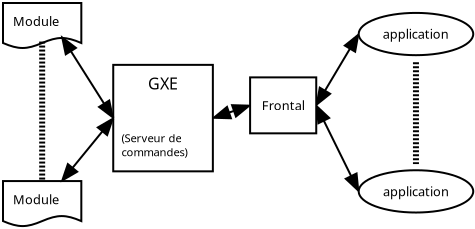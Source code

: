 <?xml version="1.0"?>
<diagram xmlns:dia="http://www.lysator.liu.se/~alla/dia/">
  <diagramdata>
    <attribute name="background">
      <color val="#ffffff"/>
    </attribute>
    <attribute name="paper">
      <composite type="paper">
        <attribute name="name">
          <string>#A4#</string>
        </attribute>
        <attribute name="tmargin">
          <real val="2.82"/>
        </attribute>
        <attribute name="bmargin">
          <real val="2.82"/>
        </attribute>
        <attribute name="lmargin">
          <real val="2.82"/>
        </attribute>
        <attribute name="rmargin">
          <real val="2.82"/>
        </attribute>
        <attribute name="is_portrait">
          <boolean val="false"/>
        </attribute>
        <attribute name="scaling">
          <real val="1"/>
        </attribute>
        <attribute name="fitto">
          <boolean val="false"/>
        </attribute>
      </composite>
    </attribute>
    <attribute name="grid">
      <composite type="grid">
        <attribute name="width_x">
          <real val="1"/>
        </attribute>
        <attribute name="width_y">
          <real val="1"/>
        </attribute>
        <attribute name="visible_x">
          <int val="1"/>
        </attribute>
        <attribute name="visible_y">
          <int val="1"/>
        </attribute>
      </composite>
    </attribute>
    <attribute name="guides">
      <composite type="guides">
        <attribute name="hguides"/>
        <attribute name="vguides"/>
      </composite>
    </attribute>
  </diagramdata>
  <layer name="Background" visible="true">
    <object type="Standard - Line" version="0" id="O0">
      <attribute name="obj_pos">
        <point val="18.005,3.249"/>
      </attribute>
      <attribute name="obj_bb">
        <rectangle val="15.233,2.599;18.655,7.465"/>
      </attribute>
      <attribute name="conn_endpoints">
        <point val="18.005,3.249"/>
        <point val="15.883,6.815"/>
      </attribute>
      <attribute name="numcp">
        <int val="1"/>
      </attribute>
      <attribute name="start_arrow">
        <enum val="3"/>
      </attribute>
      <attribute name="start_arrow_length">
        <real val="0.8"/>
      </attribute>
      <attribute name="start_arrow_width">
        <real val="0.6"/>
      </attribute>
      <attribute name="end_arrow">
        <enum val="3"/>
      </attribute>
      <attribute name="end_arrow_length">
        <real val="0.8"/>
      </attribute>
      <attribute name="end_arrow_width">
        <real val="0.6"/>
      </attribute>
      <connections>
        <connection handle="0" to="O4" connection="3"/>
        <connection handle="1" to="O16" connection="4"/>
      </connections>
    </object>
    <object type="Standard - Line" version="0" id="O1">
      <attribute name="obj_pos">
        <point val="18.005,11.117"/>
      </attribute>
      <attribute name="obj_bb">
        <rectangle val="15.233,6.165;18.655,11.767"/>
      </attribute>
      <attribute name="conn_endpoints">
        <point val="18.005,11.117"/>
        <point val="15.883,6.815"/>
      </attribute>
      <attribute name="numcp">
        <int val="1"/>
      </attribute>
      <attribute name="start_arrow">
        <enum val="3"/>
      </attribute>
      <attribute name="start_arrow_length">
        <real val="0.8"/>
      </attribute>
      <attribute name="start_arrow_width">
        <real val="0.6"/>
      </attribute>
      <attribute name="end_arrow">
        <enum val="3"/>
      </attribute>
      <attribute name="end_arrow_length">
        <real val="0.8"/>
      </attribute>
      <attribute name="end_arrow_width">
        <real val="0.6"/>
      </attribute>
      <connections>
        <connection handle="0" to="O6" connection="3"/>
        <connection handle="1" to="O16" connection="4"/>
      </connections>
    </object>
    <object type="Standard - Line" version="0" id="O2">
      <attribute name="obj_pos">
        <point val="12.576,6.815"/>
      </attribute>
      <attribute name="obj_bb">
        <rectangle val="10.065,6.165;13.226,8.103"/>
      </attribute>
      <attribute name="conn_endpoints">
        <point val="12.576,6.815"/>
        <point val="10.715,7.453"/>
      </attribute>
      <attribute name="numcp">
        <int val="1"/>
      </attribute>
      <attribute name="start_arrow">
        <enum val="3"/>
      </attribute>
      <attribute name="start_arrow_length">
        <real val="0.8"/>
      </attribute>
      <attribute name="start_arrow_width">
        <real val="0.6"/>
      </attribute>
      <attribute name="end_arrow">
        <enum val="3"/>
      </attribute>
      <attribute name="end_arrow_length">
        <real val="0.8"/>
      </attribute>
      <attribute name="end_arrow_width">
        <real val="0.6"/>
      </attribute>
      <connections>
        <connection handle="0" to="O16" connection="3"/>
        <connection handle="1" to="O9" connection="4"/>
      </connections>
    </object>
    <group>
      <object type="Standard - Line" version="0" id="O3">
        <attribute name="obj_pos">
          <point val="20.869,4.66"/>
        </attribute>
        <attribute name="obj_bb">
          <rectangle val="20.719,4.51;21.019,9.901"/>
        </attribute>
        <attribute name="conn_endpoints">
          <point val="20.869,4.66"/>
          <point val="20.869,9.751"/>
        </attribute>
        <attribute name="numcp">
          <int val="1"/>
        </attribute>
        <attribute name="line_width">
          <real val="0.3"/>
        </attribute>
        <attribute name="line_style">
          <enum val="4"/>
        </attribute>
      </object>
      <group>
        <object type="Standard - Ellipse" version="0" id="O4">
          <attribute name="obj_pos">
            <point val="18.005,2.193"/>
          </attribute>
          <attribute name="obj_bb">
            <rectangle val="17.955,2.143;23.783,4.356"/>
          </attribute>
          <attribute name="elem_corner">
            <point val="18.005,2.193"/>
          </attribute>
          <attribute name="elem_width">
            <real val="5.728"/>
          </attribute>
          <attribute name="elem_height">
            <real val="2.114"/>
          </attribute>
        </object>
        <object type="Standard - Text" version="0" id="O5">
          <attribute name="obj_pos">
            <point val="20.869,3.489"/>
          </attribute>
          <attribute name="obj_bb">
            <rectangle val="18.902,2.849;22.835,3.649"/>
          </attribute>
          <attribute name="text">
            <composite type="text">
              <attribute name="string">
                <string>#application#</string>
              </attribute>
              <attribute name="font">
                <font name="Helvetica"/>
              </attribute>
              <attribute name="height">
                <real val="0.8"/>
              </attribute>
              <attribute name="pos">
                <point val="20.869,3.489"/>
              </attribute>
              <attribute name="color">
                <color val="#000000"/>
              </attribute>
              <attribute name="alignment">
                <enum val="1"/>
              </attribute>
            </composite>
          </attribute>
        </object>
      </group>
      <group>
        <object type="Standard - Ellipse" version="0" id="O6">
          <attribute name="obj_pos">
            <point val="18.005,10.06"/>
          </attribute>
          <attribute name="obj_bb">
            <rectangle val="17.955,10.01;23.783,12.223"/>
          </attribute>
          <attribute name="elem_corner">
            <point val="18.005,10.06"/>
          </attribute>
          <attribute name="elem_width">
            <real val="5.728"/>
          </attribute>
          <attribute name="elem_height">
            <real val="2.114"/>
          </attribute>
        </object>
        <object type="Standard - Text" version="0" id="O7">
          <attribute name="obj_pos">
            <point val="20.869,11.357"/>
          </attribute>
          <attribute name="obj_bb">
            <rectangle val="18.902,10.716;22.835,11.517"/>
          </attribute>
          <attribute name="text">
            <composite type="text">
              <attribute name="string">
                <string>#application#</string>
              </attribute>
              <attribute name="font">
                <font name="Helvetica"/>
              </attribute>
              <attribute name="height">
                <real val="0.8"/>
              </attribute>
              <attribute name="pos">
                <point val="20.869,11.357"/>
              </attribute>
              <attribute name="color">
                <color val="#000000"/>
              </attribute>
              <attribute name="alignment">
                <enum val="1"/>
              </attribute>
            </composite>
          </attribute>
        </object>
      </group>
    </group>
    <object type="Flowchart - Document" version="0" id="O8">
      <attribute name="obj_pos">
        <point val="0.221,10.602"/>
      </attribute>
      <attribute name="obj_bb">
        <rectangle val="0.171,10.552;4.187,12.902"/>
      </attribute>
      <attribute name="elem_corner">
        <point val="0.221,10.602"/>
      </attribute>
      <attribute name="elem_width">
        <real val="3.916"/>
      </attribute>
      <attribute name="elem_height">
        <real val="2.25"/>
      </attribute>
      <attribute name="border_width">
        <real val="0.1"/>
      </attribute>
      <attribute name="show_background">
        <boolean val="true"/>
      </attribute>
      <attribute name="flip_horizontal">
        <boolean val="false"/>
      </attribute>
      <attribute name="flip_vertical">
        <boolean val="false"/>
      </attribute>
      <attribute name="padding">
        <real val="0.354"/>
      </attribute>
      <attribute name="text">
        <composite type="text">
          <attribute name="string">
            <string># Module#</string>
          </attribute>
          <attribute name="font">
            <font name="Helvetica"/>
          </attribute>
          <attribute name="height">
            <real val="0.8"/>
          </attribute>
          <attribute name="pos">
            <point val="0.221,11.646"/>
          </attribute>
          <attribute name="color">
            <color val="#000000"/>
          </attribute>
          <attribute name="alignment">
            <enum val="0"/>
          </attribute>
        </composite>
      </attribute>
    </object>
    <group>
      <object type="Standard - Box" version="0" id="O9">
        <attribute name="obj_pos">
          <point val="5.733,4.791"/>
        </attribute>
        <attribute name="obj_bb">
          <rectangle val="5.683,4.741;10.765,10.165"/>
        </attribute>
        <attribute name="elem_corner">
          <point val="5.733,4.791"/>
        </attribute>
        <attribute name="elem_width">
          <real val="4.981"/>
        </attribute>
        <attribute name="elem_height">
          <real val="5.324"/>
        </attribute>
        <attribute name="show_background">
          <boolean val="true"/>
        </attribute>
      </object>
      <object type="Standard - Text" version="0" id="O10">
        <attribute name="obj_pos">
          <point val="6.141,8.657"/>
        </attribute>
        <attribute name="obj_bb">
          <rectangle val="6.141,8.097;10.307,9.497"/>
        </attribute>
        <attribute name="text">
          <composite type="text">
            <attribute name="string">
              <string>#(Serveur de
commandes)#</string>
            </attribute>
            <attribute name="font">
              <font name="Helvetica"/>
            </attribute>
            <attribute name="height">
              <real val="0.7"/>
            </attribute>
            <attribute name="pos">
              <point val="6.141,8.657"/>
            </attribute>
            <attribute name="color">
              <color val="#000000"/>
            </attribute>
            <attribute name="alignment">
              <enum val="0"/>
            </attribute>
          </composite>
        </attribute>
      </object>
      <object type="Standard - Text" version="0" id="O11">
        <attribute name="obj_pos">
          <point val="8.224,6.025"/>
        </attribute>
        <attribute name="obj_bb">
          <rectangle val="7.079,5.225;9.369,6.225"/>
        </attribute>
        <attribute name="text">
          <composite type="text">
            <attribute name="string">
              <string>#GXE#</string>
            </attribute>
            <attribute name="font">
              <font name="Helvetica"/>
            </attribute>
            <attribute name="height">
              <real val="1"/>
            </attribute>
            <attribute name="pos">
              <point val="8.224,6.025"/>
            </attribute>
            <attribute name="color">
              <color val="#000000"/>
            </attribute>
            <attribute name="alignment">
              <enum val="1"/>
            </attribute>
          </composite>
        </attribute>
      </object>
    </group>
    <object type="Flowchart - Document" version="0" id="O12">
      <attribute name="obj_pos">
        <point val="0.221,1.698"/>
      </attribute>
      <attribute name="obj_bb">
        <rectangle val="0.171,1.648;4.187,3.998"/>
      </attribute>
      <attribute name="elem_corner">
        <point val="0.221,1.698"/>
      </attribute>
      <attribute name="elem_width">
        <real val="3.916"/>
      </attribute>
      <attribute name="elem_height">
        <real val="2.25"/>
      </attribute>
      <attribute name="border_width">
        <real val="0.1"/>
      </attribute>
      <attribute name="show_background">
        <boolean val="true"/>
      </attribute>
      <attribute name="flip_horizontal">
        <boolean val="false"/>
      </attribute>
      <attribute name="flip_vertical">
        <boolean val="false"/>
      </attribute>
      <attribute name="padding">
        <real val="0.354"/>
      </attribute>
      <attribute name="text">
        <composite type="text">
          <attribute name="string">
            <string># Module#</string>
          </attribute>
          <attribute name="font">
            <font name="Helvetica"/>
          </attribute>
          <attribute name="height">
            <real val="0.8"/>
          </attribute>
          <attribute name="pos">
            <point val="0.221,2.741"/>
          </attribute>
          <attribute name="color">
            <color val="#000000"/>
          </attribute>
          <attribute name="alignment">
            <enum val="0"/>
          </attribute>
        </composite>
      </attribute>
    </object>
    <object type="Standard - Line" version="0" id="O13">
      <attribute name="obj_pos">
        <point val="2.179,3.626"/>
      </attribute>
      <attribute name="obj_bb">
        <rectangle val="2.029,3.476;2.329,10.752"/>
      </attribute>
      <attribute name="conn_endpoints">
        <point val="2.179,3.626"/>
        <point val="2.179,10.602"/>
      </attribute>
      <attribute name="numcp">
        <int val="1"/>
      </attribute>
      <attribute name="line_width">
        <real val="0.3"/>
      </attribute>
      <attribute name="line_style">
        <enum val="4"/>
      </attribute>
      <connections>
        <connection handle="0" to="O12" connection="14"/>
        <connection handle="1" to="O8" connection="2"/>
      </connections>
    </object>
    <object type="Standard - Line" version="0" id="O14">
      <attribute name="obj_pos">
        <point val="3.158,3.385"/>
      </attribute>
      <attribute name="obj_bb">
        <rectangle val="2.508,2.735;6.383,8.103"/>
      </attribute>
      <attribute name="conn_endpoints">
        <point val="3.158,3.385"/>
        <point val="5.733,7.453"/>
      </attribute>
      <attribute name="numcp">
        <int val="1"/>
      </attribute>
      <attribute name="start_arrow">
        <enum val="3"/>
      </attribute>
      <attribute name="start_arrow_length">
        <real val="0.8"/>
      </attribute>
      <attribute name="start_arrow_width">
        <real val="0.6"/>
      </attribute>
      <attribute name="end_arrow">
        <enum val="3"/>
      </attribute>
      <attribute name="end_arrow_length">
        <real val="0.8"/>
      </attribute>
      <attribute name="end_arrow_width">
        <real val="0.6"/>
      </attribute>
      <connections>
        <connection handle="0" to="O12" connection="15"/>
        <connection handle="1" to="O9" connection="3"/>
      </connections>
    </object>
    <object type="Standard - Line" version="0" id="O15">
      <attribute name="obj_pos">
        <point val="3.158,10.602"/>
      </attribute>
      <attribute name="obj_bb">
        <rectangle val="2.508,6.803;6.383,11.252"/>
      </attribute>
      <attribute name="conn_endpoints">
        <point val="3.158,10.602"/>
        <point val="5.733,7.453"/>
      </attribute>
      <attribute name="numcp">
        <int val="1"/>
      </attribute>
      <attribute name="start_arrow">
        <enum val="3"/>
      </attribute>
      <attribute name="start_arrow_length">
        <real val="0.8"/>
      </attribute>
      <attribute name="start_arrow_width">
        <real val="0.6"/>
      </attribute>
      <attribute name="end_arrow">
        <enum val="3"/>
      </attribute>
      <attribute name="end_arrow_length">
        <real val="0.8"/>
      </attribute>
      <attribute name="end_arrow_width">
        <real val="0.6"/>
      </attribute>
      <connections>
        <connection handle="0" to="O8" connection="3"/>
        <connection handle="1" to="O9" connection="3"/>
      </connections>
    </object>
    <group>
      <object type="Standard - Box" version="0" id="O16">
        <attribute name="obj_pos">
          <point val="12.576,5.417"/>
        </attribute>
        <attribute name="obj_bb">
          <rectangle val="12.526,5.367;15.933,8.264"/>
        </attribute>
        <attribute name="elem_corner">
          <point val="12.576,5.417"/>
        </attribute>
        <attribute name="elem_width">
          <real val="3.307"/>
        </attribute>
        <attribute name="elem_height">
          <real val="2.798"/>
        </attribute>
        <attribute name="show_background">
          <boolean val="true"/>
        </attribute>
      </object>
      <object type="Standard - Text" version="0" id="O17">
        <attribute name="obj_pos">
          <point val="14.23,7.055"/>
        </attribute>
        <attribute name="obj_bb">
          <rectangle val="12.906,6.415;15.554,7.215"/>
        </attribute>
        <attribute name="text">
          <composite type="text">
            <attribute name="string">
              <string>#Frontal#</string>
            </attribute>
            <attribute name="font">
              <font name="Helvetica"/>
            </attribute>
            <attribute name="height">
              <real val="0.8"/>
            </attribute>
            <attribute name="pos">
              <point val="14.23,7.055"/>
            </attribute>
            <attribute name="color">
              <color val="#000000"/>
            </attribute>
            <attribute name="alignment">
              <enum val="1"/>
            </attribute>
          </composite>
        </attribute>
      </object>
    </group>
  </layer>
</diagram>
